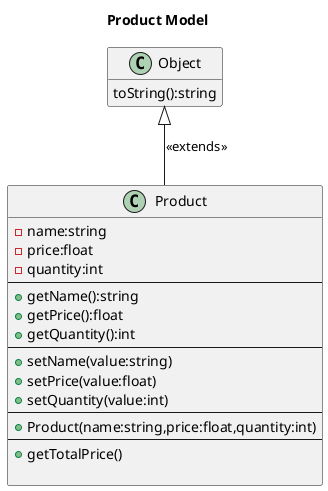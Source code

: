 @startuml Class Diagram
title Product Model 
class Product{
    -name:string
    -price:float
    -quantity:int
    --
    +getName():string
    +getPrice():float
    +getQuantity():int
    --
    +setName(value:string)
    +setPrice(value:float)
    +setQuantity(value:int)
    --
    +Product(name:string,price:float,quantity:int)
    --
    +getTotalPrice()

}

class Object {
    toString():string
}

Product -up-|> Object : "<<extends>>"

hide empty members

@enduml